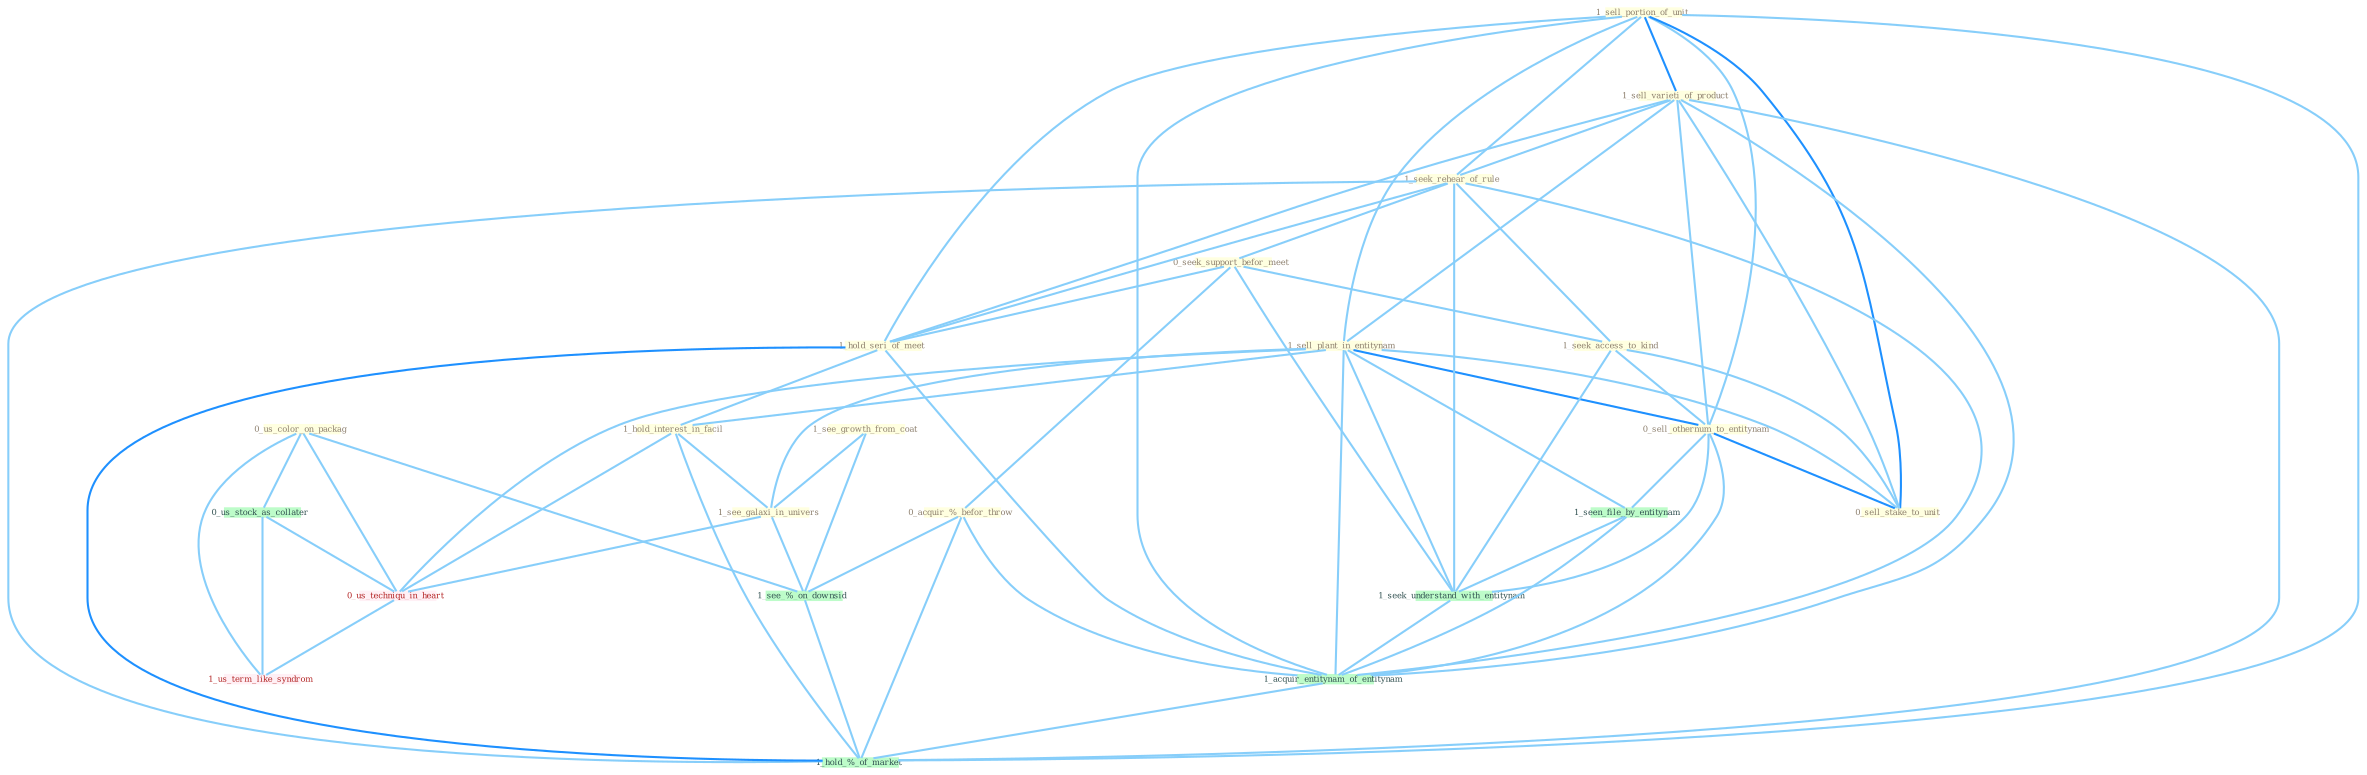 Graph G{ 
    node
    [shape=polygon,style=filled,width=.5,height=.06,color="#BDFCC9",fixedsize=true,fontsize=4,
    fontcolor="#2f4f4f"];
    {node
    [color="#ffffe0", fontcolor="#8b7d6b"] "1_sell_portion_of_unit " "1_sell_varieti_of_product " "1_sell_plant_in_entitynam " "1_seek_rehear_of_rule " "1_see_growth_from_coat " "0_seek_support_befor_meet " "1_seek_access_to_kind " "1_hold_seri_of_meet " "0_us_color_on_packag " "1_hold_interest_in_facil " "0_sell_othernum_to_entitynam " "1_see_galaxi_in_univers " "0_acquir_%_befor_throw " "0_sell_stake_to_unit "}
{node [color="#fff0f5", fontcolor="#b22222"] "0_us_techniqu_in_heart " "1_us_term_like_syndrom "}
edge [color="#B0E2FF"];

	"1_sell_portion_of_unit " -- "1_sell_varieti_of_product " [w="2", color="#1e90ff" , len=0.8];
	"1_sell_portion_of_unit " -- "1_sell_plant_in_entitynam " [w="1", color="#87cefa" ];
	"1_sell_portion_of_unit " -- "1_seek_rehear_of_rule " [w="1", color="#87cefa" ];
	"1_sell_portion_of_unit " -- "1_hold_seri_of_meet " [w="1", color="#87cefa" ];
	"1_sell_portion_of_unit " -- "0_sell_othernum_to_entitynam " [w="1", color="#87cefa" ];
	"1_sell_portion_of_unit " -- "0_sell_stake_to_unit " [w="2", color="#1e90ff" , len=0.8];
	"1_sell_portion_of_unit " -- "1_acquir_entitynam_of_entitynam " [w="1", color="#87cefa" ];
	"1_sell_portion_of_unit " -- "1_hold_%_of_market " [w="1", color="#87cefa" ];
	"1_sell_varieti_of_product " -- "1_sell_plant_in_entitynam " [w="1", color="#87cefa" ];
	"1_sell_varieti_of_product " -- "1_seek_rehear_of_rule " [w="1", color="#87cefa" ];
	"1_sell_varieti_of_product " -- "1_hold_seri_of_meet " [w="1", color="#87cefa" ];
	"1_sell_varieti_of_product " -- "0_sell_othernum_to_entitynam " [w="1", color="#87cefa" ];
	"1_sell_varieti_of_product " -- "0_sell_stake_to_unit " [w="1", color="#87cefa" ];
	"1_sell_varieti_of_product " -- "1_acquir_entitynam_of_entitynam " [w="1", color="#87cefa" ];
	"1_sell_varieti_of_product " -- "1_hold_%_of_market " [w="1", color="#87cefa" ];
	"1_sell_plant_in_entitynam " -- "1_hold_interest_in_facil " [w="1", color="#87cefa" ];
	"1_sell_plant_in_entitynam " -- "0_sell_othernum_to_entitynam " [w="2", color="#1e90ff" , len=0.8];
	"1_sell_plant_in_entitynam " -- "1_see_galaxi_in_univers " [w="1", color="#87cefa" ];
	"1_sell_plant_in_entitynam " -- "0_sell_stake_to_unit " [w="1", color="#87cefa" ];
	"1_sell_plant_in_entitynam " -- "1_seen_file_by_entitynam " [w="1", color="#87cefa" ];
	"1_sell_plant_in_entitynam " -- "1_seek_understand_with_entitynam " [w="1", color="#87cefa" ];
	"1_sell_plant_in_entitynam " -- "1_acquir_entitynam_of_entitynam " [w="1", color="#87cefa" ];
	"1_sell_plant_in_entitynam " -- "0_us_techniqu_in_heart " [w="1", color="#87cefa" ];
	"1_seek_rehear_of_rule " -- "0_seek_support_befor_meet " [w="1", color="#87cefa" ];
	"1_seek_rehear_of_rule " -- "1_seek_access_to_kind " [w="1", color="#87cefa" ];
	"1_seek_rehear_of_rule " -- "1_hold_seri_of_meet " [w="1", color="#87cefa" ];
	"1_seek_rehear_of_rule " -- "1_seek_understand_with_entitynam " [w="1", color="#87cefa" ];
	"1_seek_rehear_of_rule " -- "1_acquir_entitynam_of_entitynam " [w="1", color="#87cefa" ];
	"1_seek_rehear_of_rule " -- "1_hold_%_of_market " [w="1", color="#87cefa" ];
	"1_see_growth_from_coat " -- "1_see_galaxi_in_univers " [w="1", color="#87cefa" ];
	"1_see_growth_from_coat " -- "1_see_%_on_downsid " [w="1", color="#87cefa" ];
	"0_seek_support_befor_meet " -- "1_seek_access_to_kind " [w="1", color="#87cefa" ];
	"0_seek_support_befor_meet " -- "1_hold_seri_of_meet " [w="1", color="#87cefa" ];
	"0_seek_support_befor_meet " -- "0_acquir_%_befor_throw " [w="1", color="#87cefa" ];
	"0_seek_support_befor_meet " -- "1_seek_understand_with_entitynam " [w="1", color="#87cefa" ];
	"1_seek_access_to_kind " -- "0_sell_othernum_to_entitynam " [w="1", color="#87cefa" ];
	"1_seek_access_to_kind " -- "0_sell_stake_to_unit " [w="1", color="#87cefa" ];
	"1_seek_access_to_kind " -- "1_seek_understand_with_entitynam " [w="1", color="#87cefa" ];
	"1_hold_seri_of_meet " -- "1_hold_interest_in_facil " [w="1", color="#87cefa" ];
	"1_hold_seri_of_meet " -- "1_acquir_entitynam_of_entitynam " [w="1", color="#87cefa" ];
	"1_hold_seri_of_meet " -- "1_hold_%_of_market " [w="2", color="#1e90ff" , len=0.8];
	"0_us_color_on_packag " -- "0_us_stock_as_collater " [w="1", color="#87cefa" ];
	"0_us_color_on_packag " -- "0_us_techniqu_in_heart " [w="1", color="#87cefa" ];
	"0_us_color_on_packag " -- "1_see_%_on_downsid " [w="1", color="#87cefa" ];
	"0_us_color_on_packag " -- "1_us_term_like_syndrom " [w="1", color="#87cefa" ];
	"1_hold_interest_in_facil " -- "1_see_galaxi_in_univers " [w="1", color="#87cefa" ];
	"1_hold_interest_in_facil " -- "0_us_techniqu_in_heart " [w="1", color="#87cefa" ];
	"1_hold_interest_in_facil " -- "1_hold_%_of_market " [w="1", color="#87cefa" ];
	"0_sell_othernum_to_entitynam " -- "0_sell_stake_to_unit " [w="2", color="#1e90ff" , len=0.8];
	"0_sell_othernum_to_entitynam " -- "1_seen_file_by_entitynam " [w="1", color="#87cefa" ];
	"0_sell_othernum_to_entitynam " -- "1_seek_understand_with_entitynam " [w="1", color="#87cefa" ];
	"0_sell_othernum_to_entitynam " -- "1_acquir_entitynam_of_entitynam " [w="1", color="#87cefa" ];
	"1_see_galaxi_in_univers " -- "0_us_techniqu_in_heart " [w="1", color="#87cefa" ];
	"1_see_galaxi_in_univers " -- "1_see_%_on_downsid " [w="1", color="#87cefa" ];
	"0_acquir_%_befor_throw " -- "1_acquir_entitynam_of_entitynam " [w="1", color="#87cefa" ];
	"0_acquir_%_befor_throw " -- "1_see_%_on_downsid " [w="1", color="#87cefa" ];
	"0_acquir_%_befor_throw " -- "1_hold_%_of_market " [w="1", color="#87cefa" ];
	"1_seen_file_by_entitynam " -- "1_seek_understand_with_entitynam " [w="1", color="#87cefa" ];
	"1_seen_file_by_entitynam " -- "1_acquir_entitynam_of_entitynam " [w="1", color="#87cefa" ];
	"0_us_stock_as_collater " -- "0_us_techniqu_in_heart " [w="1", color="#87cefa" ];
	"0_us_stock_as_collater " -- "1_us_term_like_syndrom " [w="1", color="#87cefa" ];
	"1_seek_understand_with_entitynam " -- "1_acquir_entitynam_of_entitynam " [w="1", color="#87cefa" ];
	"1_acquir_entitynam_of_entitynam " -- "1_hold_%_of_market " [w="1", color="#87cefa" ];
	"0_us_techniqu_in_heart " -- "1_us_term_like_syndrom " [w="1", color="#87cefa" ];
	"1_see_%_on_downsid " -- "1_hold_%_of_market " [w="1", color="#87cefa" ];
}